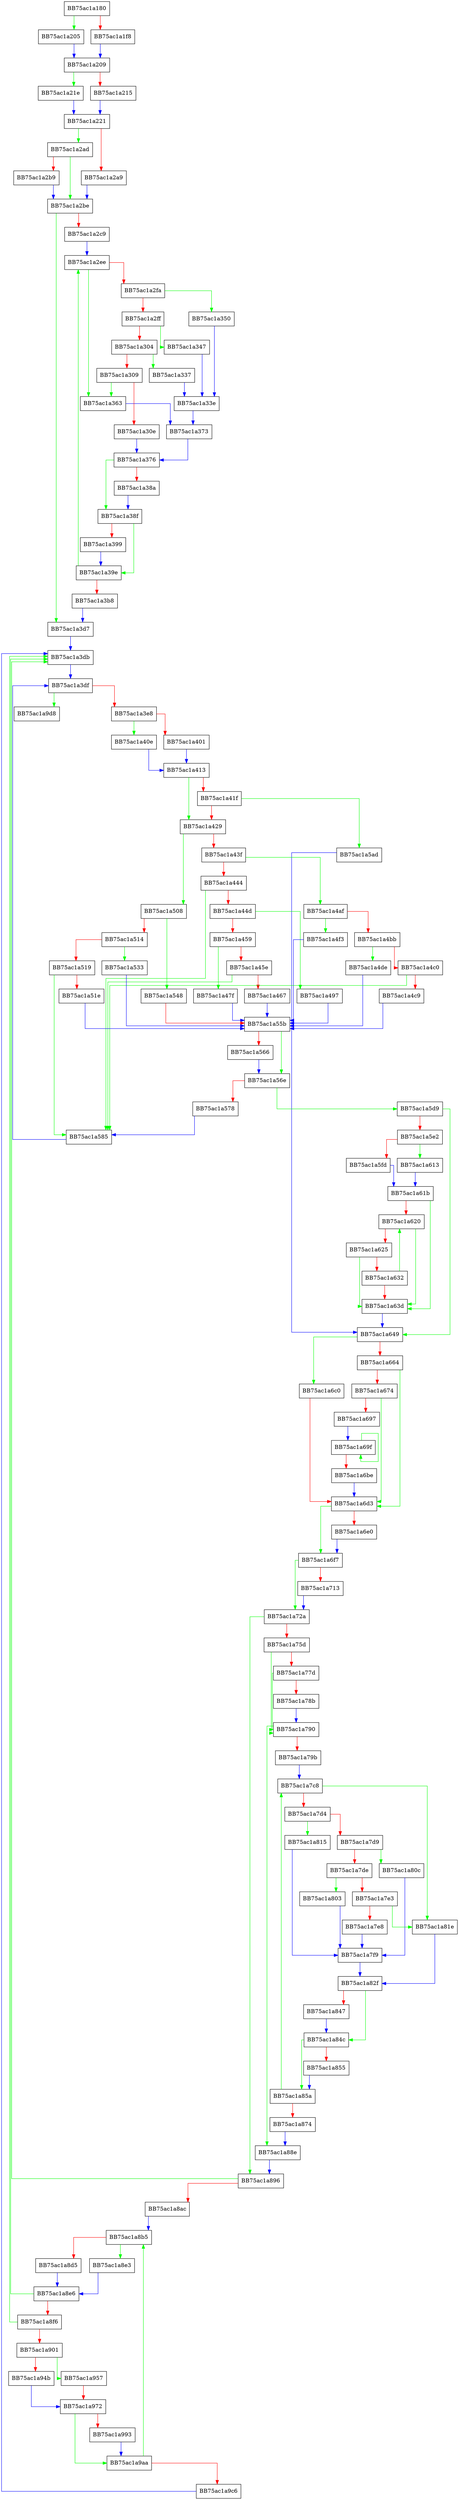 digraph ZSTD_compressBlock_greedy_dedicatedDictSearch_row {
  node [shape="box"];
  graph [splines=ortho];
  BB75ac1a180 -> BB75ac1a205 [color="green"];
  BB75ac1a180 -> BB75ac1a1f8 [color="red"];
  BB75ac1a1f8 -> BB75ac1a209 [color="blue"];
  BB75ac1a205 -> BB75ac1a209 [color="blue"];
  BB75ac1a209 -> BB75ac1a21e [color="green"];
  BB75ac1a209 -> BB75ac1a215 [color="red"];
  BB75ac1a215 -> BB75ac1a221 [color="blue"];
  BB75ac1a21e -> BB75ac1a221 [color="blue"];
  BB75ac1a221 -> BB75ac1a2ad [color="green"];
  BB75ac1a221 -> BB75ac1a2a9 [color="red"];
  BB75ac1a2a9 -> BB75ac1a2be [color="blue"];
  BB75ac1a2ad -> BB75ac1a2be [color="green"];
  BB75ac1a2ad -> BB75ac1a2b9 [color="red"];
  BB75ac1a2b9 -> BB75ac1a2be [color="blue"];
  BB75ac1a2be -> BB75ac1a3d7 [color="green"];
  BB75ac1a2be -> BB75ac1a2c9 [color="red"];
  BB75ac1a2c9 -> BB75ac1a2ee [color="blue"];
  BB75ac1a2ee -> BB75ac1a363 [color="green"];
  BB75ac1a2ee -> BB75ac1a2fa [color="red"];
  BB75ac1a2fa -> BB75ac1a350 [color="green"];
  BB75ac1a2fa -> BB75ac1a2ff [color="red"];
  BB75ac1a2ff -> BB75ac1a347 [color="green"];
  BB75ac1a2ff -> BB75ac1a304 [color="red"];
  BB75ac1a304 -> BB75ac1a337 [color="green"];
  BB75ac1a304 -> BB75ac1a309 [color="red"];
  BB75ac1a309 -> BB75ac1a363 [color="green"];
  BB75ac1a309 -> BB75ac1a30e [color="red"];
  BB75ac1a30e -> BB75ac1a376 [color="blue"];
  BB75ac1a337 -> BB75ac1a33e [color="blue"];
  BB75ac1a33e -> BB75ac1a373 [color="blue"];
  BB75ac1a347 -> BB75ac1a33e [color="blue"];
  BB75ac1a350 -> BB75ac1a33e [color="blue"];
  BB75ac1a363 -> BB75ac1a373 [color="blue"];
  BB75ac1a373 -> BB75ac1a376 [color="blue"];
  BB75ac1a376 -> BB75ac1a38f [color="green"];
  BB75ac1a376 -> BB75ac1a38a [color="red"];
  BB75ac1a38a -> BB75ac1a38f [color="blue"];
  BB75ac1a38f -> BB75ac1a39e [color="green"];
  BB75ac1a38f -> BB75ac1a399 [color="red"];
  BB75ac1a399 -> BB75ac1a39e [color="blue"];
  BB75ac1a39e -> BB75ac1a2ee [color="green"];
  BB75ac1a39e -> BB75ac1a3b8 [color="red"];
  BB75ac1a3b8 -> BB75ac1a3d7 [color="blue"];
  BB75ac1a3d7 -> BB75ac1a3db [color="blue"];
  BB75ac1a3db -> BB75ac1a3df [color="blue"];
  BB75ac1a3df -> BB75ac1a9d8 [color="green"];
  BB75ac1a3df -> BB75ac1a3e8 [color="red"];
  BB75ac1a3e8 -> BB75ac1a40e [color="green"];
  BB75ac1a3e8 -> BB75ac1a401 [color="red"];
  BB75ac1a401 -> BB75ac1a413 [color="blue"];
  BB75ac1a40e -> BB75ac1a413 [color="blue"];
  BB75ac1a413 -> BB75ac1a429 [color="green"];
  BB75ac1a413 -> BB75ac1a41f [color="red"];
  BB75ac1a41f -> BB75ac1a5ad [color="green"];
  BB75ac1a41f -> BB75ac1a429 [color="red"];
  BB75ac1a429 -> BB75ac1a508 [color="green"];
  BB75ac1a429 -> BB75ac1a43f [color="red"];
  BB75ac1a43f -> BB75ac1a4af [color="green"];
  BB75ac1a43f -> BB75ac1a444 [color="red"];
  BB75ac1a444 -> BB75ac1a585 [color="green"];
  BB75ac1a444 -> BB75ac1a44d [color="red"];
  BB75ac1a44d -> BB75ac1a497 [color="green"];
  BB75ac1a44d -> BB75ac1a459 [color="red"];
  BB75ac1a459 -> BB75ac1a47f [color="green"];
  BB75ac1a459 -> BB75ac1a45e [color="red"];
  BB75ac1a45e -> BB75ac1a585 [color="green"];
  BB75ac1a45e -> BB75ac1a467 [color="red"];
  BB75ac1a467 -> BB75ac1a55b [color="blue"];
  BB75ac1a47f -> BB75ac1a55b [color="blue"];
  BB75ac1a497 -> BB75ac1a55b [color="blue"];
  BB75ac1a4af -> BB75ac1a4f3 [color="green"];
  BB75ac1a4af -> BB75ac1a4bb [color="red"];
  BB75ac1a4bb -> BB75ac1a4de [color="green"];
  BB75ac1a4bb -> BB75ac1a4c0 [color="red"];
  BB75ac1a4c0 -> BB75ac1a585 [color="green"];
  BB75ac1a4c0 -> BB75ac1a4c9 [color="red"];
  BB75ac1a4c9 -> BB75ac1a55b [color="blue"];
  BB75ac1a4de -> BB75ac1a55b [color="blue"];
  BB75ac1a4f3 -> BB75ac1a55b [color="blue"];
  BB75ac1a508 -> BB75ac1a548 [color="green"];
  BB75ac1a508 -> BB75ac1a514 [color="red"];
  BB75ac1a514 -> BB75ac1a533 [color="green"];
  BB75ac1a514 -> BB75ac1a519 [color="red"];
  BB75ac1a519 -> BB75ac1a585 [color="green"];
  BB75ac1a519 -> BB75ac1a51e [color="red"];
  BB75ac1a51e -> BB75ac1a55b [color="blue"];
  BB75ac1a533 -> BB75ac1a55b [color="blue"];
  BB75ac1a548 -> BB75ac1a55b [color="red"];
  BB75ac1a55b -> BB75ac1a56e [color="green"];
  BB75ac1a55b -> BB75ac1a566 [color="red"];
  BB75ac1a566 -> BB75ac1a56e [color="blue"];
  BB75ac1a56e -> BB75ac1a5d9 [color="green"];
  BB75ac1a56e -> BB75ac1a578 [color="red"];
  BB75ac1a578 -> BB75ac1a585 [color="blue"];
  BB75ac1a585 -> BB75ac1a3df [color="blue"];
  BB75ac1a5ad -> BB75ac1a649 [color="blue"];
  BB75ac1a5d9 -> BB75ac1a649 [color="green"];
  BB75ac1a5d9 -> BB75ac1a5e2 [color="red"];
  BB75ac1a5e2 -> BB75ac1a613 [color="green"];
  BB75ac1a5e2 -> BB75ac1a5fd [color="red"];
  BB75ac1a5fd -> BB75ac1a61b [color="blue"];
  BB75ac1a613 -> BB75ac1a61b [color="blue"];
  BB75ac1a61b -> BB75ac1a63d [color="green"];
  BB75ac1a61b -> BB75ac1a620 [color="red"];
  BB75ac1a620 -> BB75ac1a63d [color="green"];
  BB75ac1a620 -> BB75ac1a625 [color="red"];
  BB75ac1a625 -> BB75ac1a63d [color="green"];
  BB75ac1a625 -> BB75ac1a632 [color="red"];
  BB75ac1a632 -> BB75ac1a620 [color="green"];
  BB75ac1a632 -> BB75ac1a63d [color="red"];
  BB75ac1a63d -> BB75ac1a649 [color="blue"];
  BB75ac1a649 -> BB75ac1a6c0 [color="green"];
  BB75ac1a649 -> BB75ac1a664 [color="red"];
  BB75ac1a664 -> BB75ac1a6d3 [color="green"];
  BB75ac1a664 -> BB75ac1a674 [color="red"];
  BB75ac1a674 -> BB75ac1a6d3 [color="green"];
  BB75ac1a674 -> BB75ac1a697 [color="red"];
  BB75ac1a697 -> BB75ac1a69f [color="blue"];
  BB75ac1a69f -> BB75ac1a69f [color="green"];
  BB75ac1a69f -> BB75ac1a6be [color="red"];
  BB75ac1a6be -> BB75ac1a6d3 [color="blue"];
  BB75ac1a6c0 -> BB75ac1a6d3 [color="red"];
  BB75ac1a6d3 -> BB75ac1a6f7 [color="green"];
  BB75ac1a6d3 -> BB75ac1a6e0 [color="red"];
  BB75ac1a6e0 -> BB75ac1a6f7 [color="blue"];
  BB75ac1a6f7 -> BB75ac1a72a [color="green"];
  BB75ac1a6f7 -> BB75ac1a713 [color="red"];
  BB75ac1a713 -> BB75ac1a72a [color="blue"];
  BB75ac1a72a -> BB75ac1a896 [color="green"];
  BB75ac1a72a -> BB75ac1a75d [color="red"];
  BB75ac1a75d -> BB75ac1a790 [color="green"];
  BB75ac1a75d -> BB75ac1a77d [color="red"];
  BB75ac1a77d -> BB75ac1a790 [color="green"];
  BB75ac1a77d -> BB75ac1a78b [color="red"];
  BB75ac1a78b -> BB75ac1a790 [color="blue"];
  BB75ac1a790 -> BB75ac1a88e [color="green"];
  BB75ac1a790 -> BB75ac1a79b [color="red"];
  BB75ac1a79b -> BB75ac1a7c8 [color="blue"];
  BB75ac1a7c8 -> BB75ac1a81e [color="green"];
  BB75ac1a7c8 -> BB75ac1a7d4 [color="red"];
  BB75ac1a7d4 -> BB75ac1a815 [color="green"];
  BB75ac1a7d4 -> BB75ac1a7d9 [color="red"];
  BB75ac1a7d9 -> BB75ac1a80c [color="green"];
  BB75ac1a7d9 -> BB75ac1a7de [color="red"];
  BB75ac1a7de -> BB75ac1a803 [color="green"];
  BB75ac1a7de -> BB75ac1a7e3 [color="red"];
  BB75ac1a7e3 -> BB75ac1a81e [color="green"];
  BB75ac1a7e3 -> BB75ac1a7e8 [color="red"];
  BB75ac1a7e8 -> BB75ac1a7f9 [color="blue"];
  BB75ac1a7f9 -> BB75ac1a82f [color="blue"];
  BB75ac1a803 -> BB75ac1a7f9 [color="blue"];
  BB75ac1a80c -> BB75ac1a7f9 [color="blue"];
  BB75ac1a815 -> BB75ac1a7f9 [color="blue"];
  BB75ac1a81e -> BB75ac1a82f [color="blue"];
  BB75ac1a82f -> BB75ac1a84c [color="green"];
  BB75ac1a82f -> BB75ac1a847 [color="red"];
  BB75ac1a847 -> BB75ac1a84c [color="blue"];
  BB75ac1a84c -> BB75ac1a85a [color="green"];
  BB75ac1a84c -> BB75ac1a855 [color="red"];
  BB75ac1a855 -> BB75ac1a85a [color="blue"];
  BB75ac1a85a -> BB75ac1a7c8 [color="green"];
  BB75ac1a85a -> BB75ac1a874 [color="red"];
  BB75ac1a874 -> BB75ac1a88e [color="blue"];
  BB75ac1a88e -> BB75ac1a896 [color="blue"];
  BB75ac1a896 -> BB75ac1a3db [color="green"];
  BB75ac1a896 -> BB75ac1a8ac [color="red"];
  BB75ac1a8ac -> BB75ac1a8b5 [color="blue"];
  BB75ac1a8b5 -> BB75ac1a8e3 [color="green"];
  BB75ac1a8b5 -> BB75ac1a8d5 [color="red"];
  BB75ac1a8d5 -> BB75ac1a8e6 [color="blue"];
  BB75ac1a8e3 -> BB75ac1a8e6 [color="blue"];
  BB75ac1a8e6 -> BB75ac1a3db [color="green"];
  BB75ac1a8e6 -> BB75ac1a8f6 [color="red"];
  BB75ac1a8f6 -> BB75ac1a3db [color="green"];
  BB75ac1a8f6 -> BB75ac1a901 [color="red"];
  BB75ac1a901 -> BB75ac1a957 [color="green"];
  BB75ac1a901 -> BB75ac1a94b [color="red"];
  BB75ac1a94b -> BB75ac1a972 [color="blue"];
  BB75ac1a957 -> BB75ac1a972 [color="red"];
  BB75ac1a972 -> BB75ac1a9aa [color="green"];
  BB75ac1a972 -> BB75ac1a993 [color="red"];
  BB75ac1a993 -> BB75ac1a9aa [color="blue"];
  BB75ac1a9aa -> BB75ac1a8b5 [color="green"];
  BB75ac1a9aa -> BB75ac1a9c6 [color="red"];
  BB75ac1a9c6 -> BB75ac1a3db [color="blue"];
}